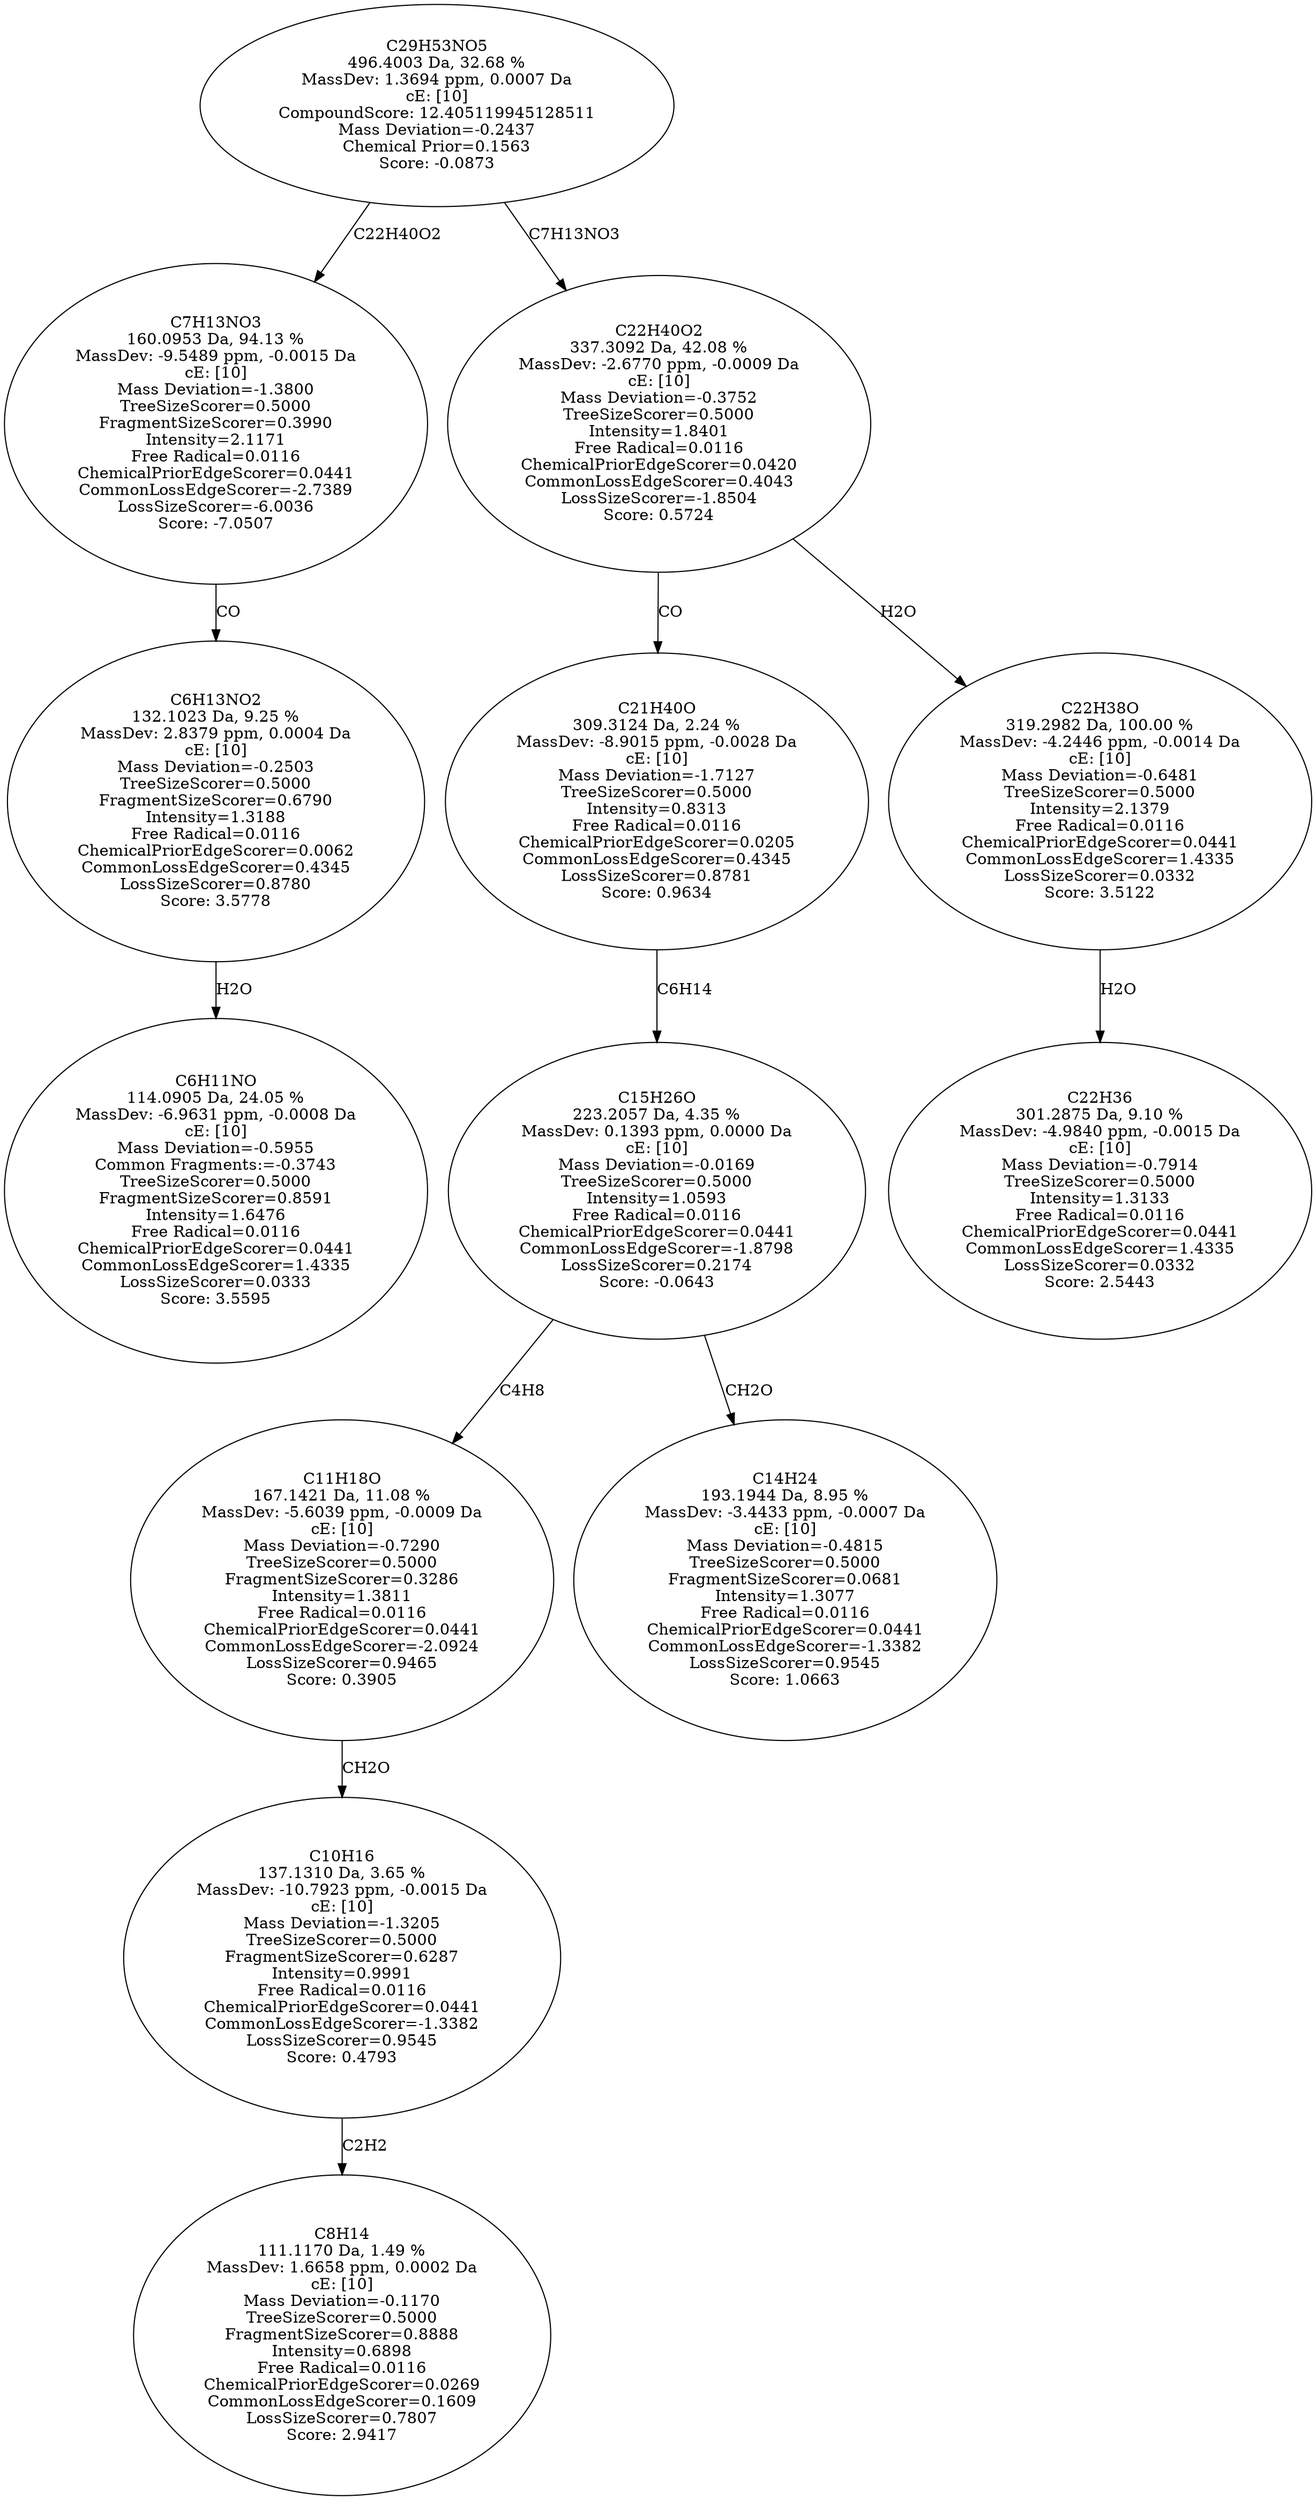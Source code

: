 strict digraph {
v1 [label="C6H11NO\n114.0905 Da, 24.05 %\nMassDev: -6.9631 ppm, -0.0008 Da\ncE: [10]\nMass Deviation=-0.5955\nCommon Fragments:=-0.3743\nTreeSizeScorer=0.5000\nFragmentSizeScorer=0.8591\nIntensity=1.6476\nFree Radical=0.0116\nChemicalPriorEdgeScorer=0.0441\nCommonLossEdgeScorer=1.4335\nLossSizeScorer=0.0333\nScore: 3.5595"];
v2 [label="C6H13NO2\n132.1023 Da, 9.25 %\nMassDev: 2.8379 ppm, 0.0004 Da\ncE: [10]\nMass Deviation=-0.2503\nTreeSizeScorer=0.5000\nFragmentSizeScorer=0.6790\nIntensity=1.3188\nFree Radical=0.0116\nChemicalPriorEdgeScorer=0.0062\nCommonLossEdgeScorer=0.4345\nLossSizeScorer=0.8780\nScore: 3.5778"];
v3 [label="C7H13NO3\n160.0953 Da, 94.13 %\nMassDev: -9.5489 ppm, -0.0015 Da\ncE: [10]\nMass Deviation=-1.3800\nTreeSizeScorer=0.5000\nFragmentSizeScorer=0.3990\nIntensity=2.1171\nFree Radical=0.0116\nChemicalPriorEdgeScorer=0.0441\nCommonLossEdgeScorer=-2.7389\nLossSizeScorer=-6.0036\nScore: -7.0507"];
v4 [label="C8H14\n111.1170 Da, 1.49 %\nMassDev: 1.6658 ppm, 0.0002 Da\ncE: [10]\nMass Deviation=-0.1170\nTreeSizeScorer=0.5000\nFragmentSizeScorer=0.8888\nIntensity=0.6898\nFree Radical=0.0116\nChemicalPriorEdgeScorer=0.0269\nCommonLossEdgeScorer=0.1609\nLossSizeScorer=0.7807\nScore: 2.9417"];
v5 [label="C10H16\n137.1310 Da, 3.65 %\nMassDev: -10.7923 ppm, -0.0015 Da\ncE: [10]\nMass Deviation=-1.3205\nTreeSizeScorer=0.5000\nFragmentSizeScorer=0.6287\nIntensity=0.9991\nFree Radical=0.0116\nChemicalPriorEdgeScorer=0.0441\nCommonLossEdgeScorer=-1.3382\nLossSizeScorer=0.9545\nScore: 0.4793"];
v6 [label="C11H18O\n167.1421 Da, 11.08 %\nMassDev: -5.6039 ppm, -0.0009 Da\ncE: [10]\nMass Deviation=-0.7290\nTreeSizeScorer=0.5000\nFragmentSizeScorer=0.3286\nIntensity=1.3811\nFree Radical=0.0116\nChemicalPriorEdgeScorer=0.0441\nCommonLossEdgeScorer=-2.0924\nLossSizeScorer=0.9465\nScore: 0.3905"];
v7 [label="C14H24\n193.1944 Da, 8.95 %\nMassDev: -3.4433 ppm, -0.0007 Da\ncE: [10]\nMass Deviation=-0.4815\nTreeSizeScorer=0.5000\nFragmentSizeScorer=0.0681\nIntensity=1.3077\nFree Radical=0.0116\nChemicalPriorEdgeScorer=0.0441\nCommonLossEdgeScorer=-1.3382\nLossSizeScorer=0.9545\nScore: 1.0663"];
v8 [label="C15H26O\n223.2057 Da, 4.35 %\nMassDev: 0.1393 ppm, 0.0000 Da\ncE: [10]\nMass Deviation=-0.0169\nTreeSizeScorer=0.5000\nIntensity=1.0593\nFree Radical=0.0116\nChemicalPriorEdgeScorer=0.0441\nCommonLossEdgeScorer=-1.8798\nLossSizeScorer=0.2174\nScore: -0.0643"];
v9 [label="C21H40O\n309.3124 Da, 2.24 %\nMassDev: -8.9015 ppm, -0.0028 Da\ncE: [10]\nMass Deviation=-1.7127\nTreeSizeScorer=0.5000\nIntensity=0.8313\nFree Radical=0.0116\nChemicalPriorEdgeScorer=0.0205\nCommonLossEdgeScorer=0.4345\nLossSizeScorer=0.8781\nScore: 0.9634"];
v10 [label="C22H36\n301.2875 Da, 9.10 %\nMassDev: -4.9840 ppm, -0.0015 Da\ncE: [10]\nMass Deviation=-0.7914\nTreeSizeScorer=0.5000\nIntensity=1.3133\nFree Radical=0.0116\nChemicalPriorEdgeScorer=0.0441\nCommonLossEdgeScorer=1.4335\nLossSizeScorer=0.0332\nScore: 2.5443"];
v11 [label="C22H38O\n319.2982 Da, 100.00 %\nMassDev: -4.2446 ppm, -0.0014 Da\ncE: [10]\nMass Deviation=-0.6481\nTreeSizeScorer=0.5000\nIntensity=2.1379\nFree Radical=0.0116\nChemicalPriorEdgeScorer=0.0441\nCommonLossEdgeScorer=1.4335\nLossSizeScorer=0.0332\nScore: 3.5122"];
v12 [label="C22H40O2\n337.3092 Da, 42.08 %\nMassDev: -2.6770 ppm, -0.0009 Da\ncE: [10]\nMass Deviation=-0.3752\nTreeSizeScorer=0.5000\nIntensity=1.8401\nFree Radical=0.0116\nChemicalPriorEdgeScorer=0.0420\nCommonLossEdgeScorer=0.4043\nLossSizeScorer=-1.8504\nScore: 0.5724"];
v13 [label="C29H53NO5\n496.4003 Da, 32.68 %\nMassDev: 1.3694 ppm, 0.0007 Da\ncE: [10]\nCompoundScore: 12.405119945128511\nMass Deviation=-0.2437\nChemical Prior=0.1563\nScore: -0.0873"];
v2 -> v1 [label="H2O"];
v3 -> v2 [label="CO"];
v13 -> v3 [label="C22H40O2"];
v5 -> v4 [label="C2H2"];
v6 -> v5 [label="CH2O"];
v8 -> v6 [label="C4H8"];
v8 -> v7 [label="CH2O"];
v9 -> v8 [label="C6H14"];
v12 -> v9 [label="CO"];
v11 -> v10 [label="H2O"];
v12 -> v11 [label="H2O"];
v13 -> v12 [label="C7H13NO3"];
}